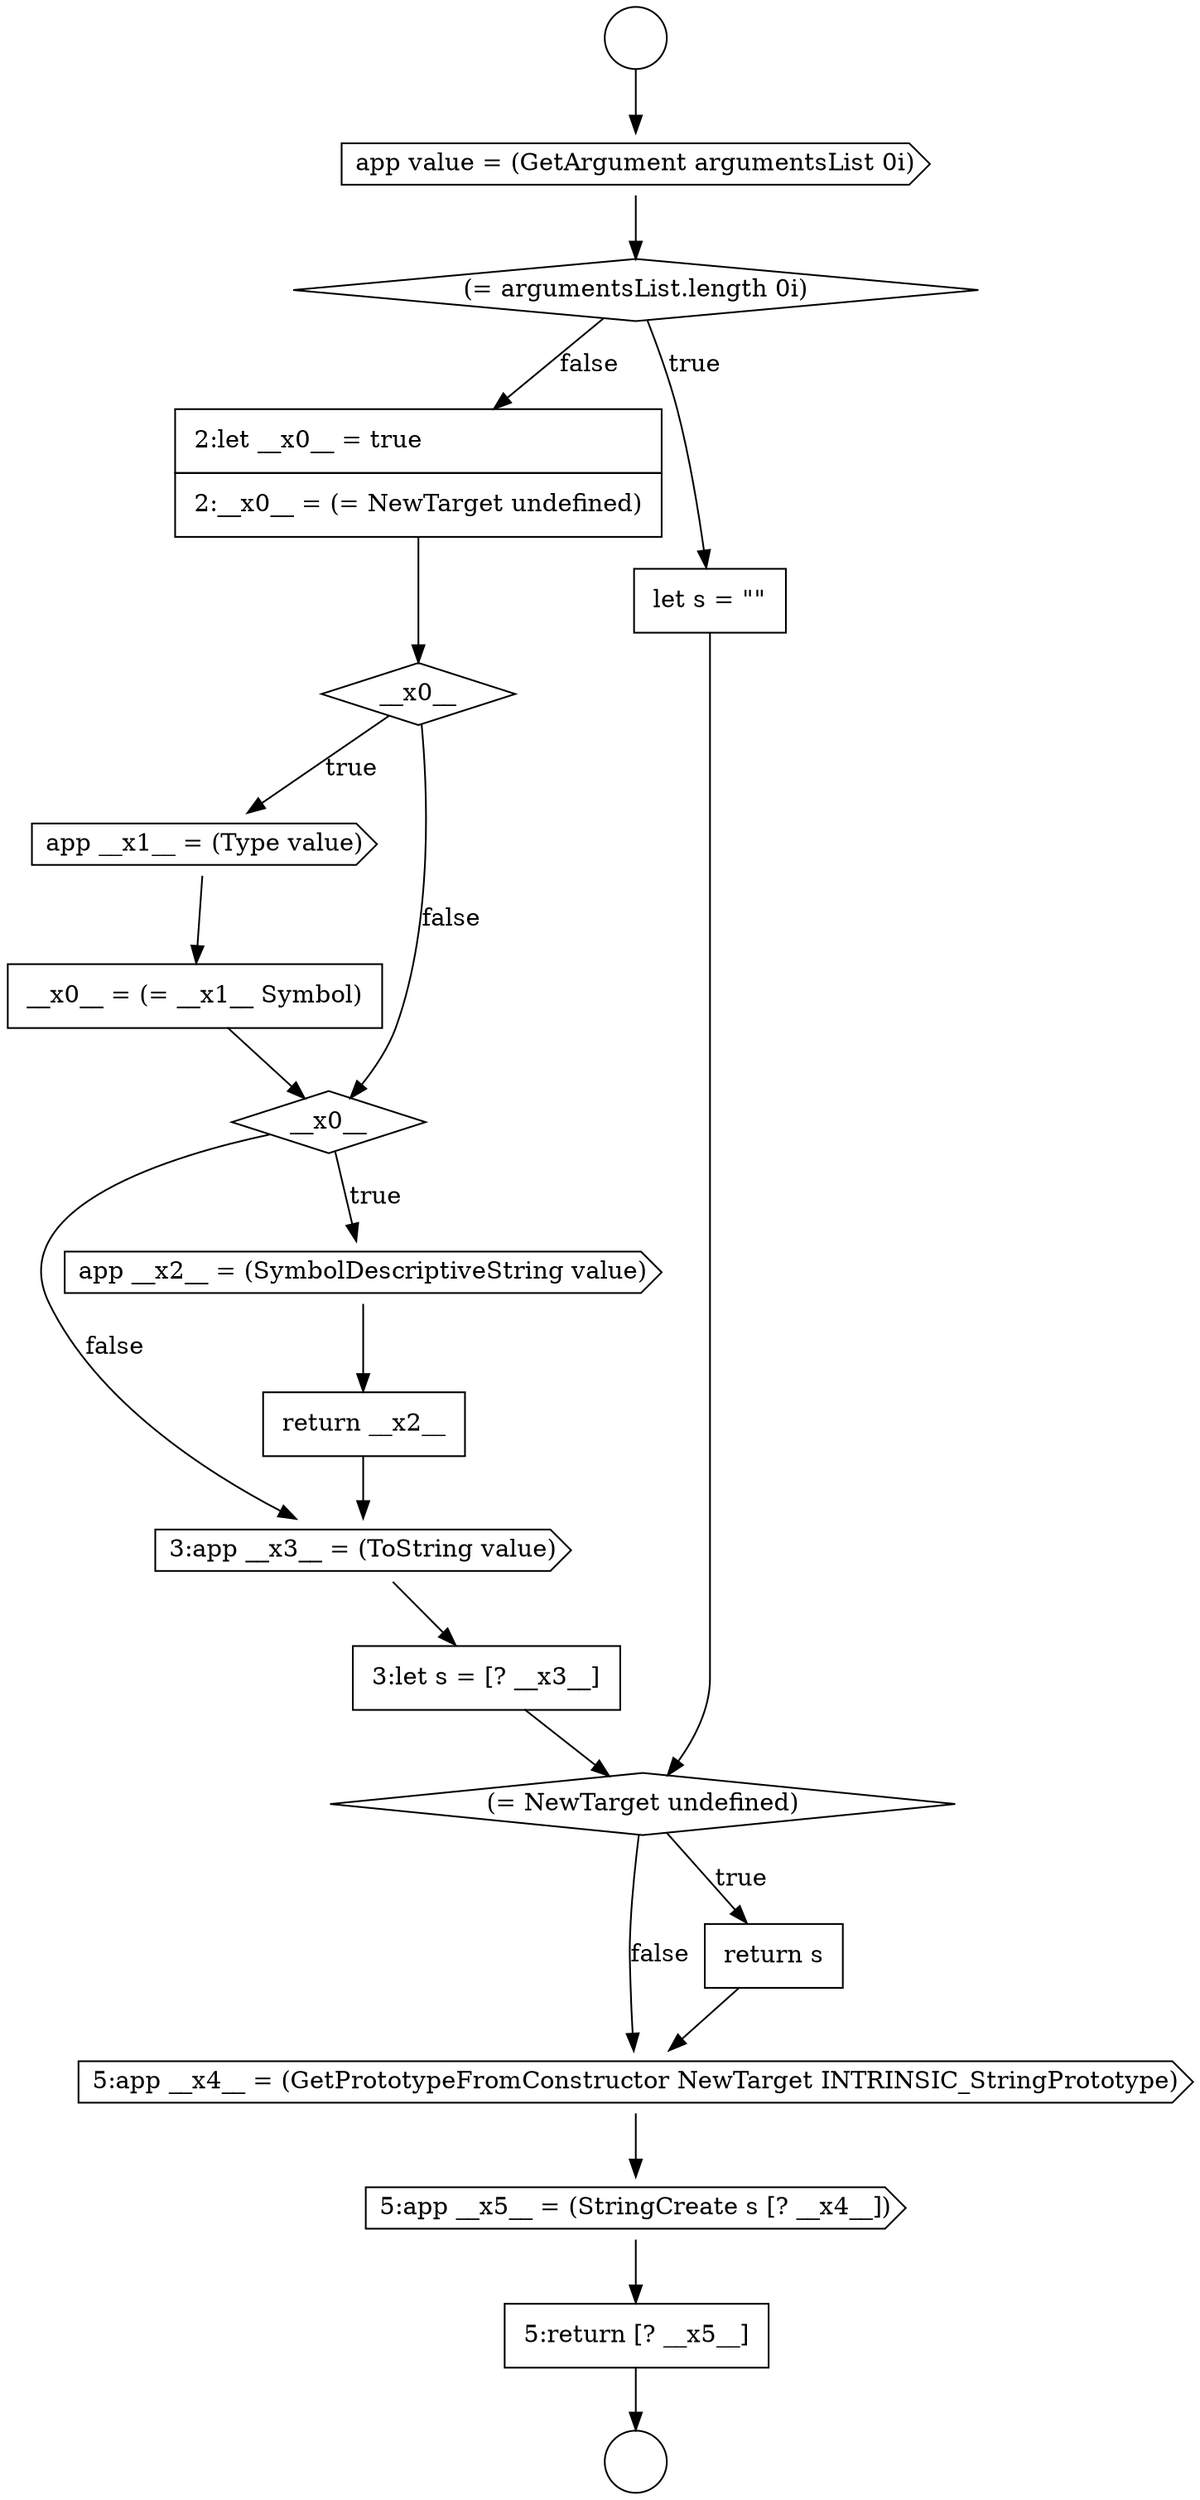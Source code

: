 digraph {
  node12189 [shape=cds, label=<<font color="black">5:app __x4__ = (GetPrototypeFromConstructor NewTarget INTRINSIC_StringPrototype)</font>> color="black" fillcolor="white" style=filled]
  node12180 [shape=cds, label=<<font color="black">app __x1__ = (Type value)</font>> color="black" fillcolor="white" style=filled]
  node12185 [shape=cds, label=<<font color="black">3:app __x3__ = (ToString value)</font>> color="black" fillcolor="white" style=filled]
  node12190 [shape=cds, label=<<font color="black">5:app __x5__ = (StringCreate s [? __x4__])</font>> color="black" fillcolor="white" style=filled]
  node12179 [shape=diamond, label=<<font color="black">__x0__</font>> color="black" fillcolor="white" style=filled]
  node12191 [shape=none, margin=0, label=<<font color="black">
    <table border="0" cellborder="1" cellspacing="0" cellpadding="10">
      <tr><td align="left">5:return [? __x5__]</td></tr>
    </table>
  </font>> color="black" fillcolor="white" style=filled]
  node12186 [shape=none, margin=0, label=<<font color="black">
    <table border="0" cellborder="1" cellspacing="0" cellpadding="10">
      <tr><td align="left">3:let s = [? __x3__]</td></tr>
    </table>
  </font>> color="black" fillcolor="white" style=filled]
  node12184 [shape=none, margin=0, label=<<font color="black">
    <table border="0" cellborder="1" cellspacing="0" cellpadding="10">
      <tr><td align="left">return __x2__</td></tr>
    </table>
  </font>> color="black" fillcolor="white" style=filled]
  node12182 [shape=diamond, label=<<font color="black">__x0__</font>> color="black" fillcolor="white" style=filled]
  node12178 [shape=none, margin=0, label=<<font color="black">
    <table border="0" cellborder="1" cellspacing="0" cellpadding="10">
      <tr><td align="left">2:let __x0__ = true</td></tr>
      <tr><td align="left">2:__x0__ = (= NewTarget undefined)</td></tr>
    </table>
  </font>> color="black" fillcolor="white" style=filled]
  node12174 [shape=circle label=" " color="black" fillcolor="white" style=filled]
  node12187 [shape=diamond, label=<<font color="black">(= NewTarget undefined)</font>> color="black" fillcolor="white" style=filled]
  node12188 [shape=none, margin=0, label=<<font color="black">
    <table border="0" cellborder="1" cellspacing="0" cellpadding="10">
      <tr><td align="left">return s</td></tr>
    </table>
  </font>> color="black" fillcolor="white" style=filled]
  node12183 [shape=cds, label=<<font color="black">app __x2__ = (SymbolDescriptiveString value)</font>> color="black" fillcolor="white" style=filled]
  node12173 [shape=circle label=" " color="black" fillcolor="white" style=filled]
  node12181 [shape=none, margin=0, label=<<font color="black">
    <table border="0" cellborder="1" cellspacing="0" cellpadding="10">
      <tr><td align="left">__x0__ = (= __x1__ Symbol)</td></tr>
    </table>
  </font>> color="black" fillcolor="white" style=filled]
  node12176 [shape=diamond, label=<<font color="black">(= argumentsList.length 0i)</font>> color="black" fillcolor="white" style=filled]
  node12177 [shape=none, margin=0, label=<<font color="black">
    <table border="0" cellborder="1" cellspacing="0" cellpadding="10">
      <tr><td align="left">let s = &quot;&quot;</td></tr>
    </table>
  </font>> color="black" fillcolor="white" style=filled]
  node12175 [shape=cds, label=<<font color="black">app value = (GetArgument argumentsList 0i)</font>> color="black" fillcolor="white" style=filled]
  node12184 -> node12185 [ color="black"]
  node12177 -> node12187 [ color="black"]
  node12186 -> node12187 [ color="black"]
  node12185 -> node12186 [ color="black"]
  node12179 -> node12180 [label=<<font color="black">true</font>> color="black"]
  node12179 -> node12182 [label=<<font color="black">false</font>> color="black"]
  node12183 -> node12184 [ color="black"]
  node12191 -> node12174 [ color="black"]
  node12173 -> node12175 [ color="black"]
  node12180 -> node12181 [ color="black"]
  node12188 -> node12189 [ color="black"]
  node12176 -> node12177 [label=<<font color="black">true</font>> color="black"]
  node12176 -> node12178 [label=<<font color="black">false</font>> color="black"]
  node12189 -> node12190 [ color="black"]
  node12190 -> node12191 [ color="black"]
  node12187 -> node12188 [label=<<font color="black">true</font>> color="black"]
  node12187 -> node12189 [label=<<font color="black">false</font>> color="black"]
  node12182 -> node12183 [label=<<font color="black">true</font>> color="black"]
  node12182 -> node12185 [label=<<font color="black">false</font>> color="black"]
  node12175 -> node12176 [ color="black"]
  node12181 -> node12182 [ color="black"]
  node12178 -> node12179 [ color="black"]
}
